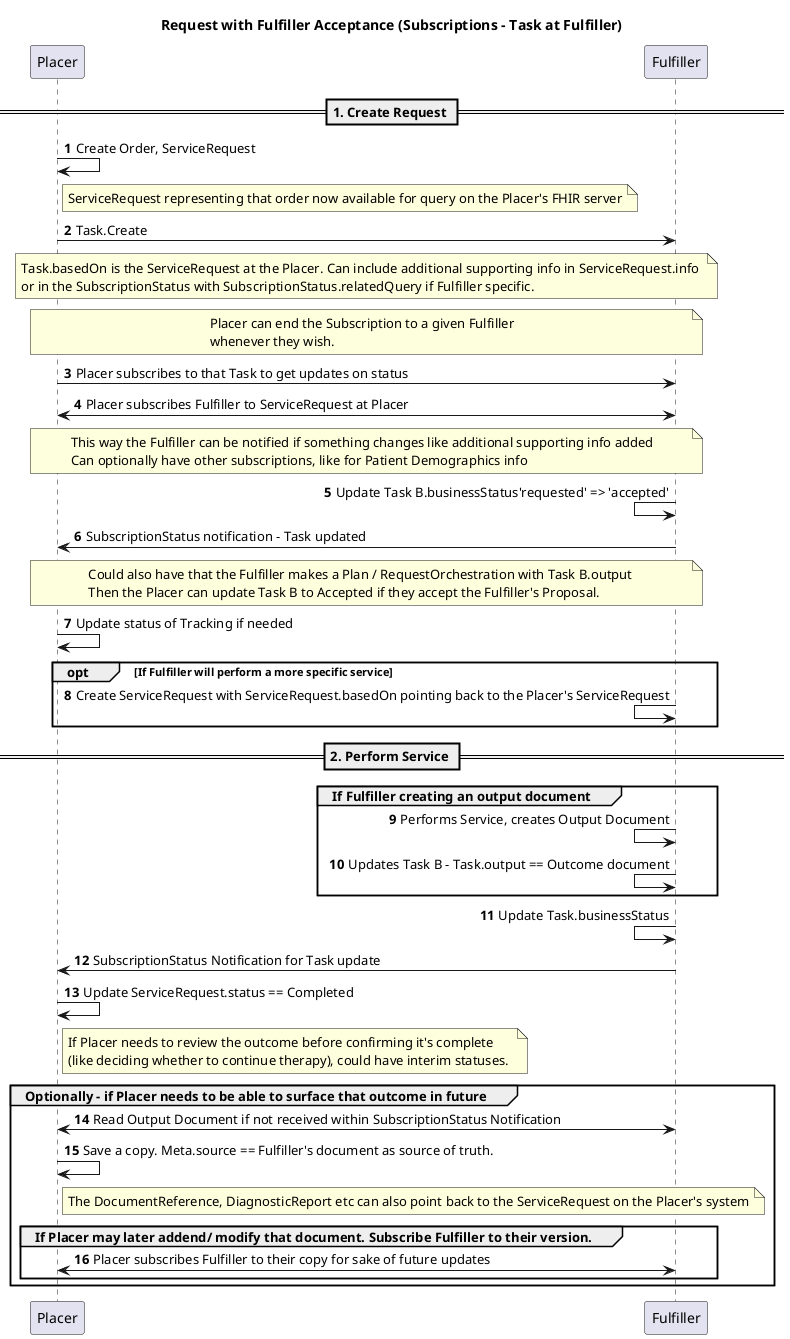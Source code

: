 @startuml
skinparam svgDimensionStyle false
autonumber
title Request with Fulfiller Acceptance (Subscriptions - Task at Fulfiller)
== 1. Create Request ==
    Placer -> Placer: Create Order, ServiceRequest
    note right of Placer
    ServiceRequest representing that order now available for query on the Placer's FHIR server
    endnote
    Placer -> Fulfiller: Task.Create
    note over Placer, Fulfiller
    Task.basedOn is the ServiceRequest at the Placer. Can include additional supporting info in ServiceRequest.info 
    or in the SubscriptionStatus with SubscriptionStatus.relatedQuery if Fulfiller specific.
    endnote
    note over Placer, Fulfiller
    Placer can end the Subscription to a given Fulfiller
    whenever they wish.
    endnote
    Placer -> Fulfiller: Placer subscribes to that Task to get updates on status
    Fulfiller <-> Placer: Placer subscribes Fulfiller to ServiceRequest at Placer
    note over Placer, Fulfiller
    This way the Fulfiller can be notified if something changes like additional supporting info added
    Can optionally have other subscriptions, like for Patient Demographics info
    endnote
    
    Fulfiller <- Fulfiller: Update Task B.businessStatus'requested' => 'accepted'
    Fulfiller -> Placer: SubscriptionStatus notification - Task updated

    note over Placer, Fulfiller 
    Could also have that the Fulfiller makes a Plan / RequestOrchestration with Task B.output 
    Then the Placer can update Task B to Accepted if they accept the Fulfiller's Proposal. 
    endnote

Placer -> Placer: Update status of Tracking if needed

opt If Fulfiller will perform a more specific service
    Fulfiller <- Fulfiller: Create ServiceRequest with ServiceRequest.basedOn pointing back to the Placer's ServiceRequest
end
    
== 2. Perform Service == 
group If Fulfiller creating an output document
    Fulfiller <- Fulfiller: Performs Service, creates Output Document
    Fulfiller <- Fulfiller: Updates Task B - Task.output == Outcome document
end

Fulfiller <- Fulfiller: Update Task.businessStatus

Fulfiller -> Placer: SubscriptionStatus Notification for Task update

Placer -> Placer: Update ServiceRequest.status == Completed

note right of Placer
If Placer needs to review the outcome before confirming it's complete 
(like deciding whether to continue therapy), could have interim statuses. 
endnote

group Optionally - if Placer needs to be able to surface that outcome in future
    Placer <-> Fulfiller: Read Output Document if not received within SubscriptionStatus Notification
    Placer -> Placer: Save a copy. Meta.source == Fulfiller's document as source of truth. 
    
    note right of Placer
    The DocumentReference, DiagnosticReport etc can also point back to the ServiceRequest on the Placer's system
    endnote
    
    group If Placer may later addend/ modify that document. Subscribe Fulfiller to their version.
    Placer <-> Fulfiller: Placer subscribes Fulfiller to their copy for sake of future updates
    end
    
    end
@enduml

